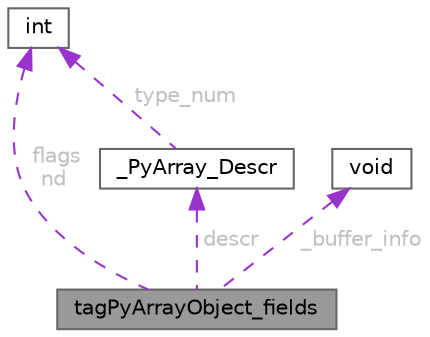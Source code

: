 digraph "tagPyArrayObject_fields"
{
 // LATEX_PDF_SIZE
  bgcolor="transparent";
  edge [fontname=Helvetica,fontsize=10,labelfontname=Helvetica,labelfontsize=10];
  node [fontname=Helvetica,fontsize=10,shape=box,height=0.2,width=0.4];
  Node1 [id="Node000001",label="tagPyArrayObject_fields",height=0.2,width=0.4,color="gray40", fillcolor="grey60", style="filled", fontcolor="black",tooltip=" "];
  Node2 -> Node1 [id="edge5_Node000001_Node000002",dir="back",color="darkorchid3",style="dashed",tooltip=" ",label=" flags\nnd",fontcolor="grey" ];
  Node2 [id="Node000002",label="int",height=0.2,width=0.4,color="gray40", fillcolor="white", style="filled",tooltip=" "];
  Node3 -> Node1 [id="edge6_Node000001_Node000003",dir="back",color="darkorchid3",style="dashed",tooltip=" ",label=" descr",fontcolor="grey" ];
  Node3 [id="Node000003",label="_PyArray_Descr",height=0.2,width=0.4,color="gray40", fillcolor="white", style="filled",URL="$struct__PyArray__Descr.html",tooltip=" "];
  Node2 -> Node3 [id="edge7_Node000003_Node000002",dir="back",color="darkorchid3",style="dashed",tooltip=" ",label=" type_num",fontcolor="grey" ];
  Node4 -> Node1 [id="edge8_Node000001_Node000004",dir="back",color="darkorchid3",style="dashed",tooltip=" ",label=" _buffer_info",fontcolor="grey" ];
  Node4 [id="Node000004",label="void",height=0.2,width=0.4,color="gray40", fillcolor="white", style="filled",tooltip=" "];
}
